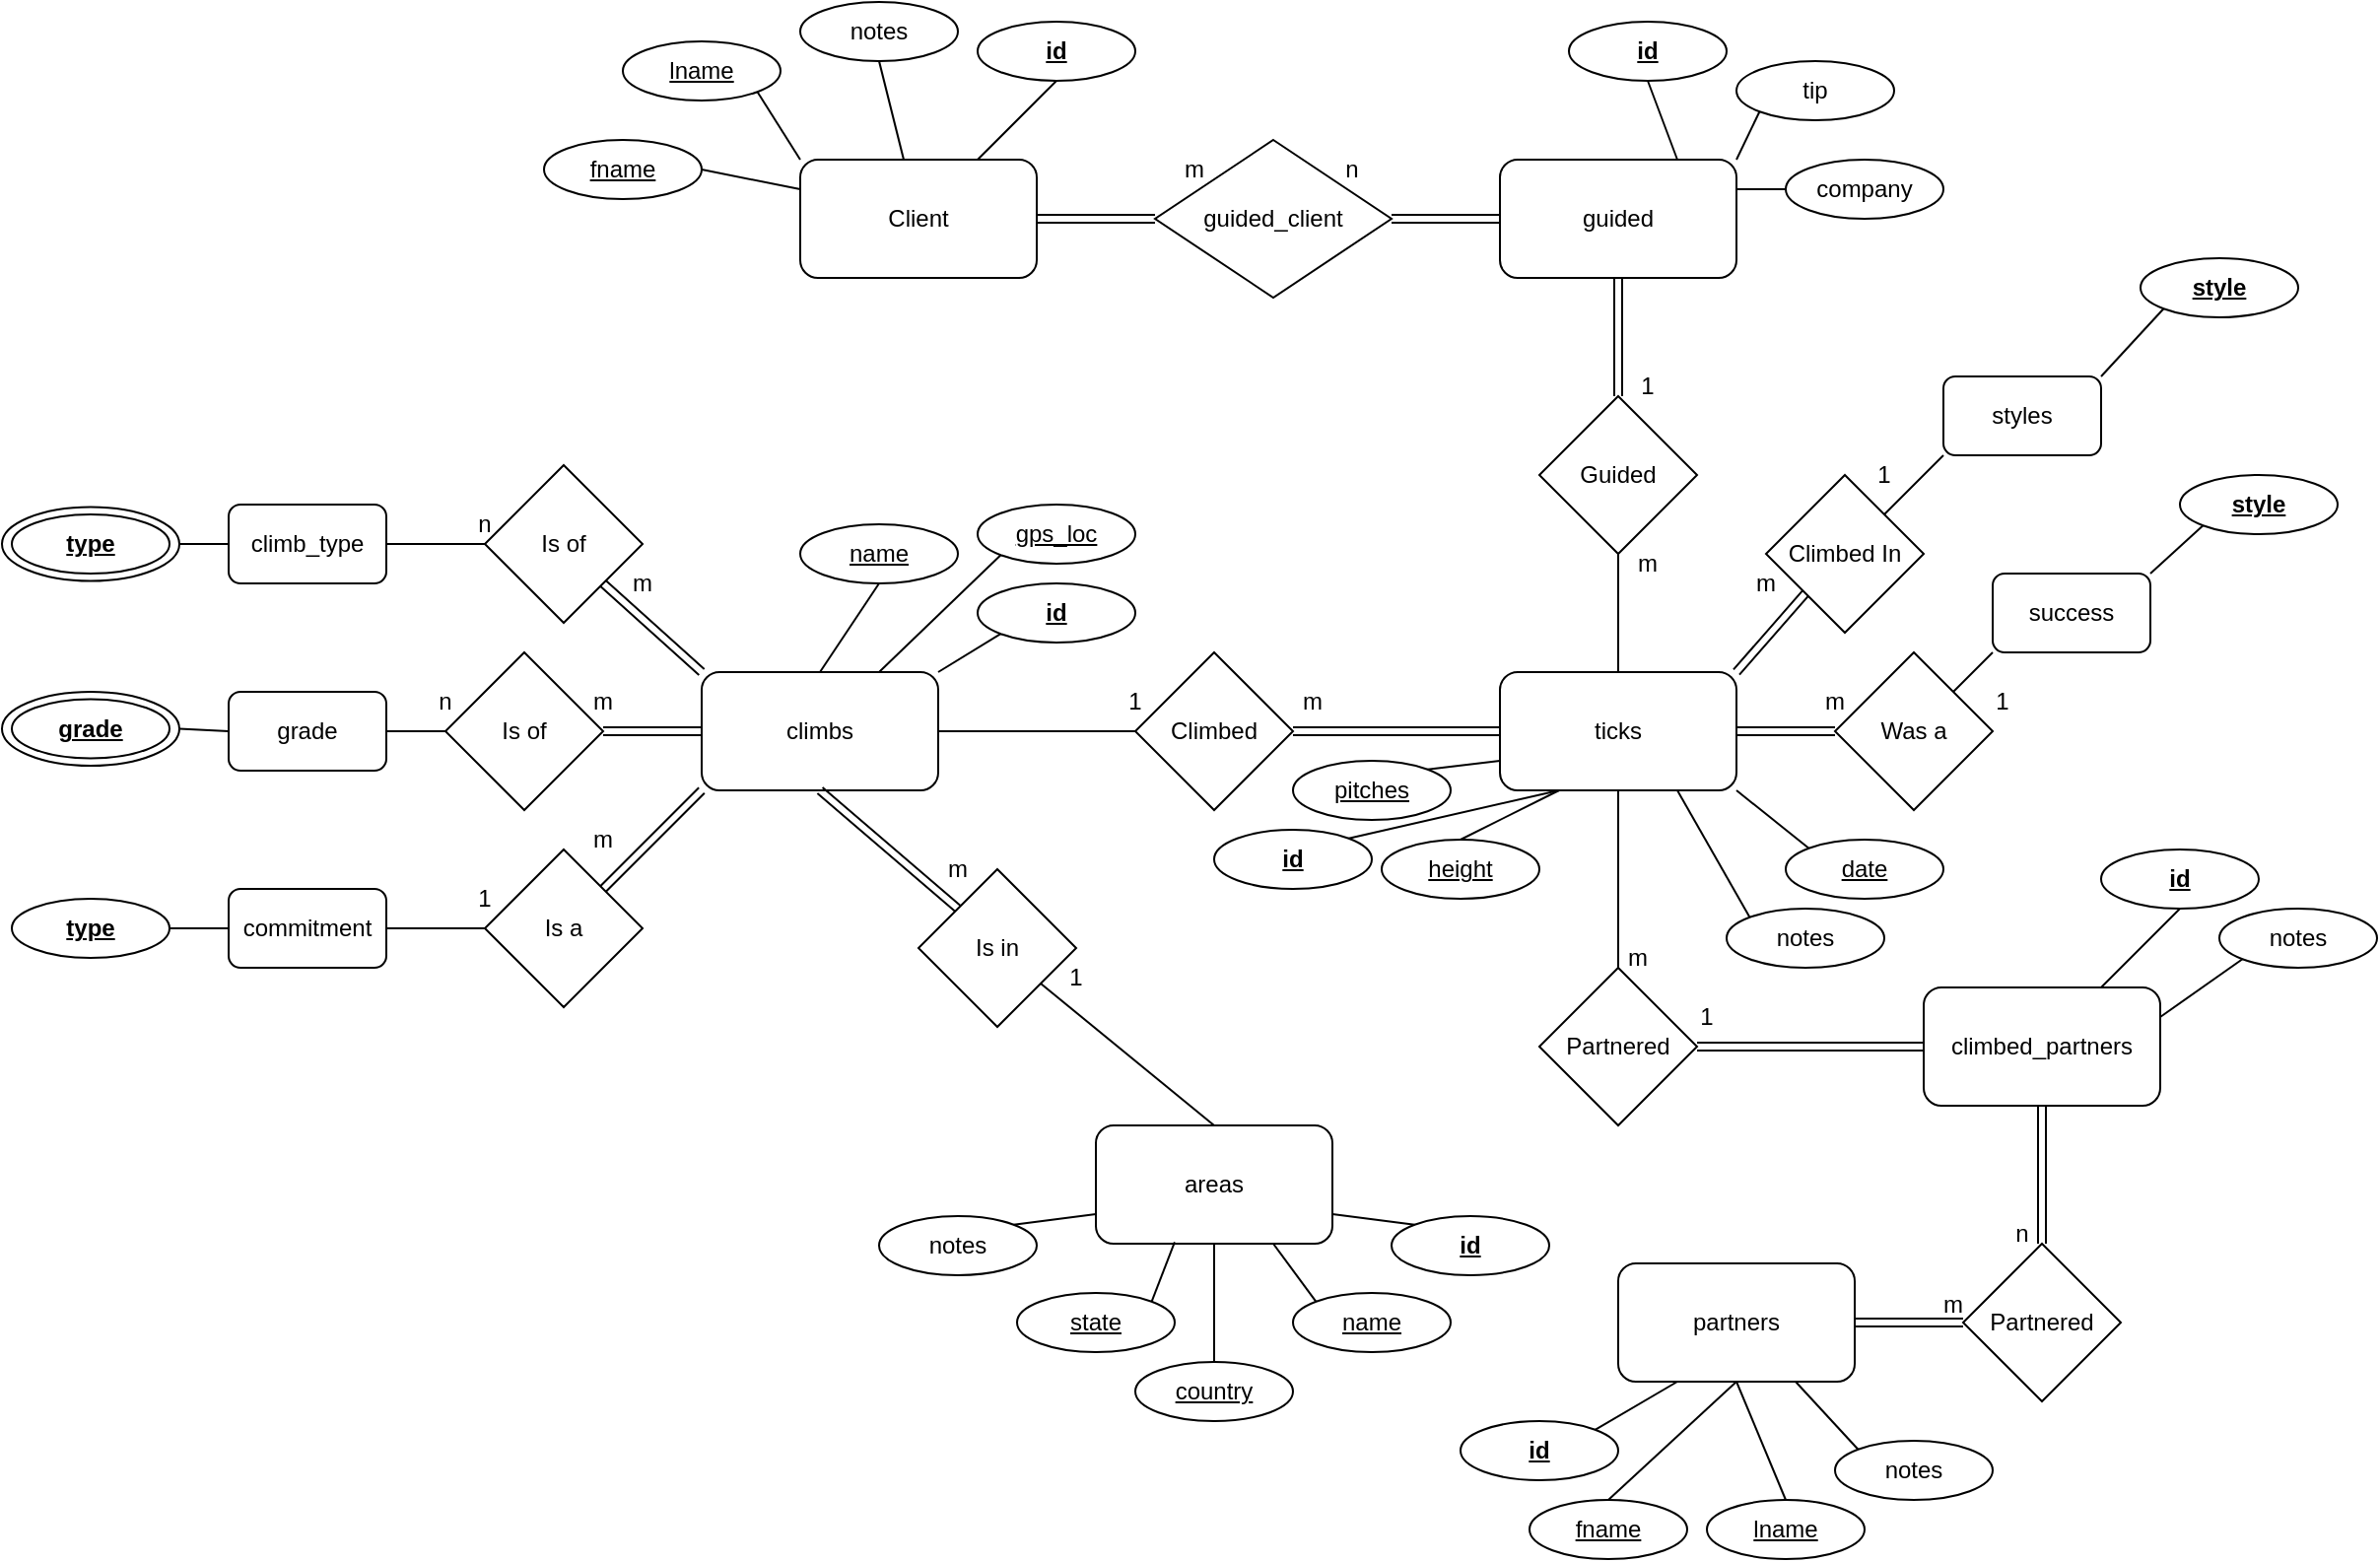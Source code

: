 <mxfile version="27.1.0">
  <diagram name="Page-1" id="pjIAJg9LlEnU3sIg5jWa">
    <mxGraphModel dx="2131" dy="1677" grid="1" gridSize="10" guides="1" tooltips="1" connect="1" arrows="1" fold="1" page="1" pageScale="1" pageWidth="850" pageHeight="1100" math="0" shadow="0">
      <root>
        <mxCell id="0" />
        <mxCell id="1" parent="0" />
        <mxCell id="XlQCdrYtx0BAwSAVHTAr-1" value="&lt;b&gt;&lt;u&gt;type&lt;/u&gt;&lt;/b&gt;" style="ellipse;whiteSpace=wrap;html=1;" vertex="1" parent="1">
          <mxGeometry x="-395" y="136.25" width="90" height="37.5" as="geometry" />
        </mxCell>
        <mxCell id="u381FBx-pdc-xnCqStG9-1" value="ticks" style="rounded=1;whiteSpace=wrap;html=1;" parent="1" vertex="1">
          <mxGeometry x="365" y="220" width="120" height="60" as="geometry" />
        </mxCell>
        <mxCell id="u381FBx-pdc-xnCqStG9-2" value="areas" style="rounded=1;whiteSpace=wrap;html=1;" parent="1" vertex="1">
          <mxGeometry x="160" y="450" width="120" height="60" as="geometry" />
        </mxCell>
        <mxCell id="u381FBx-pdc-xnCqStG9-3" value="climbs" style="rounded=1;whiteSpace=wrap;html=1;" parent="1" vertex="1">
          <mxGeometry x="-40" y="220" width="120" height="60" as="geometry" />
        </mxCell>
        <mxCell id="u381FBx-pdc-xnCqStG9-4" value="Climbed" style="rhombus;whiteSpace=wrap;html=1;" parent="1" vertex="1">
          <mxGeometry x="180" y="210" width="80" height="80" as="geometry" />
        </mxCell>
        <mxCell id="u381FBx-pdc-xnCqStG9-5" value="Is in" style="rhombus;whiteSpace=wrap;html=1;" parent="1" vertex="1">
          <mxGeometry x="70" y="320" width="80" height="80" as="geometry" />
        </mxCell>
        <mxCell id="u381FBx-pdc-xnCqStG9-7" value="" style="endArrow=none;html=1;rounded=0;exitX=1;exitY=0.5;exitDx=0;exitDy=0;entryX=0;entryY=0.5;entryDx=0;entryDy=0;" parent="1" source="u381FBx-pdc-xnCqStG9-3" target="u381FBx-pdc-xnCqStG9-4" edge="1">
          <mxGeometry width="50" height="50" relative="1" as="geometry">
            <mxPoint x="400" y="300" as="sourcePoint" />
            <mxPoint x="450" y="250" as="targetPoint" />
          </mxGeometry>
        </mxCell>
        <mxCell id="u381FBx-pdc-xnCqStG9-8" value="" style="endArrow=none;html=1;rounded=0;exitX=0.5;exitY=0;exitDx=0;exitDy=0;" parent="1" source="u381FBx-pdc-xnCqStG9-2" target="u381FBx-pdc-xnCqStG9-5" edge="1">
          <mxGeometry width="50" height="50" relative="1" as="geometry">
            <mxPoint x="230" y="460" as="sourcePoint" />
            <mxPoint x="315" y="390" as="targetPoint" />
          </mxGeometry>
        </mxCell>
        <mxCell id="u381FBx-pdc-xnCqStG9-10" value="&lt;u style=&quot;&quot;&gt;name&lt;/u&gt;" style="ellipse;whiteSpace=wrap;html=1;fontStyle=0" parent="1" vertex="1">
          <mxGeometry x="10" y="145" width="80" height="30" as="geometry" />
        </mxCell>
        <mxCell id="u381FBx-pdc-xnCqStG9-12" value="&lt;u&gt;height&lt;/u&gt;" style="ellipse;whiteSpace=wrap;html=1;" parent="1" vertex="1">
          <mxGeometry x="305" y="305" width="80" height="30" as="geometry" />
        </mxCell>
        <mxCell id="u381FBx-pdc-xnCqStG9-14" value="&lt;u&gt;gps_loc&lt;/u&gt;" style="ellipse;whiteSpace=wrap;html=1;" parent="1" vertex="1">
          <mxGeometry x="100" y="135" width="80" height="30" as="geometry" />
        </mxCell>
        <mxCell id="u381FBx-pdc-xnCqStG9-15" value="&lt;u&gt;state&lt;/u&gt;" style="ellipse;whiteSpace=wrap;html=1;" parent="1" vertex="1">
          <mxGeometry x="120" y="535" width="80" height="30" as="geometry" />
        </mxCell>
        <mxCell id="u381FBx-pdc-xnCqStG9-16" value="&lt;u&gt;country&lt;/u&gt;" style="ellipse;whiteSpace=wrap;html=1;" parent="1" vertex="1">
          <mxGeometry x="180" y="570" width="80" height="30" as="geometry" />
        </mxCell>
        <mxCell id="u381FBx-pdc-xnCqStG9-18" value="&lt;u&gt;date&lt;/u&gt;" style="ellipse;whiteSpace=wrap;html=1;" parent="1" vertex="1">
          <mxGeometry x="510" y="305" width="80" height="30" as="geometry" />
        </mxCell>
        <mxCell id="u381FBx-pdc-xnCqStG9-19" value="notes" style="ellipse;whiteSpace=wrap;html=1;" parent="1" vertex="1">
          <mxGeometry x="480" y="340" width="80" height="30" as="geometry" />
        </mxCell>
        <mxCell id="u381FBx-pdc-xnCqStG9-22" value="" style="endArrow=none;html=1;rounded=0;entryX=0.5;entryY=0;entryDx=0;entryDy=0;exitX=0.5;exitY=1;exitDx=0;exitDy=0;" parent="1" source="u381FBx-pdc-xnCqStG9-2" target="u381FBx-pdc-xnCqStG9-16" edge="1">
          <mxGeometry width="50" height="50" relative="1" as="geometry">
            <mxPoint x="290" y="370" as="sourcePoint" />
            <mxPoint x="340" y="320" as="targetPoint" />
          </mxGeometry>
        </mxCell>
        <mxCell id="u381FBx-pdc-xnCqStG9-23" value="" style="endArrow=none;html=1;rounded=0;entryX=0.333;entryY=0.987;entryDx=0;entryDy=0;exitX=1;exitY=0;exitDx=0;exitDy=0;entryPerimeter=0;" parent="1" source="u381FBx-pdc-xnCqStG9-15" target="u381FBx-pdc-xnCqStG9-2" edge="1">
          <mxGeometry width="50" height="50" relative="1" as="geometry">
            <mxPoint x="290" y="370" as="sourcePoint" />
            <mxPoint x="340" y="320" as="targetPoint" />
          </mxGeometry>
        </mxCell>
        <mxCell id="u381FBx-pdc-xnCqStG9-24" value="" style="endArrow=none;html=1;rounded=0;entryX=0.75;entryY=0;entryDx=0;entryDy=0;exitX=0;exitY=1;exitDx=0;exitDy=0;" parent="1" source="u381FBx-pdc-xnCqStG9-14" target="u381FBx-pdc-xnCqStG9-3" edge="1">
          <mxGeometry width="50" height="50" relative="1" as="geometry">
            <mxPoint x="290" y="370" as="sourcePoint" />
            <mxPoint x="340" y="320" as="targetPoint" />
          </mxGeometry>
        </mxCell>
        <mxCell id="u381FBx-pdc-xnCqStG9-25" value="" style="endArrow=none;html=1;rounded=0;entryX=0.5;entryY=0;entryDx=0;entryDy=0;exitX=0.25;exitY=1;exitDx=0;exitDy=0;" parent="1" source="u381FBx-pdc-xnCqStG9-1" target="u381FBx-pdc-xnCqStG9-12" edge="1">
          <mxGeometry width="50" height="50" relative="1" as="geometry">
            <mxPoint x="290" y="370" as="sourcePoint" />
            <mxPoint x="340" y="320" as="targetPoint" />
          </mxGeometry>
        </mxCell>
        <mxCell id="u381FBx-pdc-xnCqStG9-27" value="" style="endArrow=none;html=1;rounded=0;entryX=0;entryY=0;entryDx=0;entryDy=0;exitX=0.75;exitY=1;exitDx=0;exitDy=0;" parent="1" source="u381FBx-pdc-xnCqStG9-1" target="u381FBx-pdc-xnCqStG9-19" edge="1">
          <mxGeometry width="50" height="50" relative="1" as="geometry">
            <mxPoint x="480" y="300" as="sourcePoint" />
            <mxPoint x="340" y="320" as="targetPoint" />
          </mxGeometry>
        </mxCell>
        <mxCell id="u381FBx-pdc-xnCqStG9-28" value="" style="endArrow=none;html=1;rounded=0;entryX=0;entryY=0;entryDx=0;entryDy=0;exitX=1;exitY=1;exitDx=0;exitDy=0;" parent="1" source="u381FBx-pdc-xnCqStG9-1" target="u381FBx-pdc-xnCqStG9-18" edge="1">
          <mxGeometry width="50" height="50" relative="1" as="geometry">
            <mxPoint x="290" y="370" as="sourcePoint" />
            <mxPoint x="340" y="320" as="targetPoint" />
          </mxGeometry>
        </mxCell>
        <mxCell id="u381FBx-pdc-xnCqStG9-31" value="" style="endArrow=none;html=1;rounded=0;entryX=0.5;entryY=1;entryDx=0;entryDy=0;exitX=0.5;exitY=0;exitDx=0;exitDy=0;" parent="1" source="u381FBx-pdc-xnCqStG9-3" target="u381FBx-pdc-xnCqStG9-10" edge="1">
          <mxGeometry width="50" height="50" relative="1" as="geometry">
            <mxPoint x="290" y="370" as="sourcePoint" />
            <mxPoint x="340" y="320" as="targetPoint" />
          </mxGeometry>
        </mxCell>
        <mxCell id="mjaT7q6N7JUvEXdUwdz3-1" value="Client" style="rounded=1;whiteSpace=wrap;html=1;" parent="1" vertex="1">
          <mxGeometry x="10" y="-40" width="120" height="60" as="geometry" />
        </mxCell>
        <mxCell id="mjaT7q6N7JUvEXdUwdz3-2" value="Guided" style="rhombus;whiteSpace=wrap;html=1;" parent="1" vertex="1">
          <mxGeometry x="385" y="80" width="80" height="80" as="geometry" />
        </mxCell>
        <mxCell id="mjaT7q6N7JUvEXdUwdz3-4" value="&lt;u&gt;&lt;span style=&quot;font-weight: normal;&quot;&gt;lname&lt;/span&gt;&lt;/u&gt;" style="ellipse;whiteSpace=wrap;html=1;fontStyle=1" parent="1" vertex="1">
          <mxGeometry x="-80" y="-100" width="80" height="30" as="geometry" />
        </mxCell>
        <mxCell id="mjaT7q6N7JUvEXdUwdz3-5" value="&lt;u&gt;fname&lt;/u&gt;" style="ellipse;whiteSpace=wrap;html=1;" parent="1" vertex="1">
          <mxGeometry x="-120" y="-50" width="80" height="30" as="geometry" />
        </mxCell>
        <mxCell id="mjaT7q6N7JUvEXdUwdz3-6" value="notes" style="ellipse;whiteSpace=wrap;html=1;" parent="1" vertex="1">
          <mxGeometry x="10" y="-120" width="80" height="30" as="geometry" />
        </mxCell>
        <mxCell id="mjaT7q6N7JUvEXdUwdz3-7" value="" style="endArrow=none;html=1;rounded=0;entryX=0.5;entryY=1;entryDx=0;entryDy=0;" parent="1" source="mjaT7q6N7JUvEXdUwdz3-1" target="mjaT7q6N7JUvEXdUwdz3-6" edge="1">
          <mxGeometry width="50" height="50" relative="1" as="geometry">
            <mxPoint x="340" y="110" as="sourcePoint" />
            <mxPoint x="390" y="60" as="targetPoint" />
          </mxGeometry>
        </mxCell>
        <mxCell id="mjaT7q6N7JUvEXdUwdz3-8" value="" style="endArrow=none;html=1;rounded=0;entryX=1;entryY=0.5;entryDx=0;entryDy=0;exitX=0;exitY=0.25;exitDx=0;exitDy=0;" parent="1" source="mjaT7q6N7JUvEXdUwdz3-1" target="mjaT7q6N7JUvEXdUwdz3-5" edge="1">
          <mxGeometry width="50" height="50" relative="1" as="geometry">
            <mxPoint x="340" y="110" as="sourcePoint" />
            <mxPoint x="390" y="60" as="targetPoint" />
          </mxGeometry>
        </mxCell>
        <mxCell id="mjaT7q6N7JUvEXdUwdz3-9" value="" style="endArrow=none;html=1;rounded=0;entryX=1;entryY=1;entryDx=0;entryDy=0;exitX=0;exitY=0;exitDx=0;exitDy=0;" parent="1" source="mjaT7q6N7JUvEXdUwdz3-1" target="mjaT7q6N7JUvEXdUwdz3-4" edge="1">
          <mxGeometry width="50" height="50" relative="1" as="geometry">
            <mxPoint x="340" y="110" as="sourcePoint" />
            <mxPoint x="390" y="60" as="targetPoint" />
          </mxGeometry>
        </mxCell>
        <mxCell id="mjaT7q6N7JUvEXdUwdz3-10" value="" style="endArrow=none;html=1;rounded=0;exitX=0.5;exitY=1;exitDx=0;exitDy=0;entryX=0.5;entryY=0;entryDx=0;entryDy=0;" parent="1" source="mjaT7q6N7JUvEXdUwdz3-2" target="u381FBx-pdc-xnCqStG9-1" edge="1">
          <mxGeometry width="50" height="50" relative="1" as="geometry">
            <mxPoint x="270" y="60" as="sourcePoint" />
            <mxPoint x="320" y="110" as="targetPoint" />
          </mxGeometry>
        </mxCell>
        <mxCell id="mjaT7q6N7JUvEXdUwdz3-11" value="" style="shape=link;html=1;rounded=0;exitX=1;exitY=0.5;exitDx=0;exitDy=0;entryX=0;entryY=0.5;entryDx=0;entryDy=0;" parent="1" source="u381FBx-pdc-xnCqStG9-4" target="u381FBx-pdc-xnCqStG9-1" edge="1">
          <mxGeometry width="100" relative="1" as="geometry">
            <mxPoint x="250" y="270" as="sourcePoint" />
            <mxPoint x="350" y="270" as="targetPoint" />
          </mxGeometry>
        </mxCell>
        <mxCell id="mjaT7q6N7JUvEXdUwdz3-13" value="" style="shape=link;html=1;rounded=0;exitX=0.5;exitY=1;exitDx=0;exitDy=0;entryX=0;entryY=0;entryDx=0;entryDy=0;" parent="1" source="u381FBx-pdc-xnCqStG9-3" target="u381FBx-pdc-xnCqStG9-5" edge="1">
          <mxGeometry width="100" relative="1" as="geometry">
            <mxPoint x="270" y="260" as="sourcePoint" />
            <mxPoint x="375" y="260" as="targetPoint" />
          </mxGeometry>
        </mxCell>
        <mxCell id="mjaT7q6N7JUvEXdUwdz3-15" value="tip" style="ellipse;whiteSpace=wrap;html=1;" parent="1" vertex="1">
          <mxGeometry x="485" y="-90" width="80" height="30" as="geometry" />
        </mxCell>
        <mxCell id="mjaT7q6N7JUvEXdUwdz3-16" value="" style="endArrow=none;html=1;rounded=0;entryX=0;entryY=1;entryDx=0;entryDy=0;exitX=1;exitY=0;exitDx=0;exitDy=0;" parent="1" source="TJN2u2GfhKJp5uvYhlMv-1" target="mjaT7q6N7JUvEXdUwdz3-15" edge="1">
          <mxGeometry width="50" height="50" relative="1" as="geometry">
            <mxPoint x="433" y="-15" as="sourcePoint" />
            <mxPoint x="760" y="85" as="targetPoint" />
          </mxGeometry>
        </mxCell>
        <mxCell id="mjaT7q6N7JUvEXdUwdz3-17" value="company" style="ellipse;whiteSpace=wrap;html=1;" parent="1" vertex="1">
          <mxGeometry x="510" y="-40" width="80" height="30" as="geometry" />
        </mxCell>
        <mxCell id="mjaT7q6N7JUvEXdUwdz3-18" value="" style="endArrow=none;html=1;rounded=0;entryX=0;entryY=0.5;entryDx=0;entryDy=0;exitX=1;exitY=0.25;exitDx=0;exitDy=0;" parent="1" source="TJN2u2GfhKJp5uvYhlMv-1" target="mjaT7q6N7JUvEXdUwdz3-17" edge="1">
          <mxGeometry width="50" height="50" relative="1" as="geometry">
            <mxPoint x="450" y="65" as="sourcePoint" />
            <mxPoint x="730" y="35" as="targetPoint" />
          </mxGeometry>
        </mxCell>
        <mxCell id="fCK1g3QAWOQ6e0jzwl2X-3" value="&lt;span style=&quot;font-weight: normal;&quot;&gt;&lt;u&gt;name&lt;/u&gt;&lt;/span&gt;" style="ellipse;whiteSpace=wrap;html=1;fontStyle=1" parent="1" vertex="1">
          <mxGeometry x="260" y="535" width="80" height="30" as="geometry" />
        </mxCell>
        <mxCell id="fCK1g3QAWOQ6e0jzwl2X-4" value="" style="endArrow=none;html=1;rounded=0;entryX=0;entryY=0;entryDx=0;entryDy=0;exitX=0.75;exitY=1;exitDx=0;exitDy=0;" parent="1" source="u381FBx-pdc-xnCqStG9-2" target="fCK1g3QAWOQ6e0jzwl2X-3" edge="1">
          <mxGeometry width="50" height="50" relative="1" as="geometry">
            <mxPoint x="300" y="475" as="sourcePoint" />
            <mxPoint x="420" y="285" as="targetPoint" />
          </mxGeometry>
        </mxCell>
        <mxCell id="fCK1g3QAWOQ6e0jzwl2X-5" value="&lt;u&gt;&lt;b&gt;id&lt;/b&gt;&lt;/u&gt;" style="ellipse;whiteSpace=wrap;html=1;" parent="1" vertex="1">
          <mxGeometry x="220" y="300" width="80" height="30" as="geometry" />
        </mxCell>
        <mxCell id="fCK1g3QAWOQ6e0jzwl2X-6" value="" style="endArrow=none;html=1;rounded=0;entryX=1;entryY=0;entryDx=0;entryDy=0;exitX=0.25;exitY=1;exitDx=0;exitDy=0;" parent="1" source="u381FBx-pdc-xnCqStG9-1" target="fCK1g3QAWOQ6e0jzwl2X-5" edge="1">
          <mxGeometry width="50" height="50" relative="1" as="geometry">
            <mxPoint x="390" y="290" as="sourcePoint" />
            <mxPoint x="245" y="330" as="targetPoint" />
          </mxGeometry>
        </mxCell>
        <mxCell id="fCK1g3QAWOQ6e0jzwl2X-7" value="&lt;u&gt;pitches&lt;/u&gt;" style="ellipse;whiteSpace=wrap;html=1;" parent="1" vertex="1">
          <mxGeometry x="260" y="265" width="80" height="30" as="geometry" />
        </mxCell>
        <mxCell id="fCK1g3QAWOQ6e0jzwl2X-8" value="" style="endArrow=none;html=1;rounded=0;entryX=1;entryY=0;entryDx=0;entryDy=0;exitX=0;exitY=0.75;exitDx=0;exitDy=0;" parent="1" source="u381FBx-pdc-xnCqStG9-1" target="fCK1g3QAWOQ6e0jzwl2X-7" edge="1">
          <mxGeometry width="50" height="50" relative="1" as="geometry">
            <mxPoint x="360" y="350" as="sourcePoint" />
            <mxPoint x="215" y="450" as="targetPoint" />
          </mxGeometry>
        </mxCell>
        <mxCell id="Vq4revZP997IAZp1gWe8-1" value="notes" style="ellipse;whiteSpace=wrap;html=1;" parent="1" vertex="1">
          <mxGeometry x="50" y="496" width="80" height="30" as="geometry" />
        </mxCell>
        <mxCell id="Vq4revZP997IAZp1gWe8-2" value="" style="endArrow=none;html=1;rounded=0;entryX=0;entryY=0.75;entryDx=0;entryDy=0;exitX=1;exitY=0;exitDx=0;exitDy=0;" parent="1" source="Vq4revZP997IAZp1gWe8-1" target="u381FBx-pdc-xnCqStG9-2" edge="1">
          <mxGeometry width="50" height="50" relative="1" as="geometry">
            <mxPoint x="220" y="331" as="sourcePoint" />
            <mxPoint x="130" y="470" as="targetPoint" />
          </mxGeometry>
        </mxCell>
        <mxCell id="DVMkECVBWYwaIGz7BZdw-1" value="&lt;b style=&quot;&quot;&gt;&lt;u&gt;id&lt;/u&gt;&lt;/b&gt;" style="ellipse;whiteSpace=wrap;html=1;" parent="1" vertex="1">
          <mxGeometry x="100" y="-110" width="80" height="30" as="geometry" />
        </mxCell>
        <mxCell id="DVMkECVBWYwaIGz7BZdw-2" value="" style="endArrow=none;html=1;rounded=0;entryX=0.5;entryY=1;entryDx=0;entryDy=0;exitX=0.75;exitY=0;exitDx=0;exitDy=0;" parent="1" source="mjaT7q6N7JUvEXdUwdz3-1" target="DVMkECVBWYwaIGz7BZdw-1" edge="1">
          <mxGeometry width="50" height="50" relative="1" as="geometry">
            <mxPoint x="230" y="-85" as="sourcePoint" />
            <mxPoint x="610" as="targetPoint" />
          </mxGeometry>
        </mxCell>
        <mxCell id="DVMkECVBWYwaIGz7BZdw-3" value="&lt;b&gt;&lt;u&gt;id&lt;/u&gt;&lt;/b&gt;" style="ellipse;whiteSpace=wrap;html=1;" parent="1" vertex="1">
          <mxGeometry x="100" y="175" width="80" height="30" as="geometry" />
        </mxCell>
        <mxCell id="DVMkECVBWYwaIGz7BZdw-4" value="" style="endArrow=none;html=1;rounded=0;entryX=0;entryY=1;entryDx=0;entryDy=0;exitX=1;exitY=0;exitDx=0;exitDy=0;" parent="1" source="u381FBx-pdc-xnCqStG9-3" target="DVMkECVBWYwaIGz7BZdw-3" edge="1">
          <mxGeometry width="50" height="50" relative="1" as="geometry">
            <mxPoint x="103" y="220" as="sourcePoint" />
            <mxPoint x="430" y="320" as="targetPoint" />
          </mxGeometry>
        </mxCell>
        <mxCell id="DVMkECVBWYwaIGz7BZdw-5" value="&lt;u style=&quot;&quot;&gt;id&lt;/u&gt;" style="ellipse;whiteSpace=wrap;html=1;fontStyle=1" parent="1" vertex="1">
          <mxGeometry x="310" y="496" width="80" height="30" as="geometry" />
        </mxCell>
        <mxCell id="DVMkECVBWYwaIGz7BZdw-6" value="" style="endArrow=none;html=1;rounded=0;entryX=0;entryY=0;entryDx=0;entryDy=0;exitX=1;exitY=0.75;exitDx=0;exitDy=0;" parent="1" source="u381FBx-pdc-xnCqStG9-2" target="DVMkECVBWYwaIGz7BZdw-5" edge="1">
          <mxGeometry width="50" height="50" relative="1" as="geometry">
            <mxPoint x="300" y="471" as="sourcePoint" />
            <mxPoint x="470" y="246" as="targetPoint" />
          </mxGeometry>
        </mxCell>
        <mxCell id="DVMkECVBWYwaIGz7BZdw-7" value="Climbed In" style="rhombus;whiteSpace=wrap;html=1;" parent="1" vertex="1">
          <mxGeometry x="500" y="120" width="80" height="80" as="geometry" />
        </mxCell>
        <mxCell id="DVMkECVBWYwaIGz7BZdw-8" value="" style="shape=link;html=1;rounded=0;entryX=1;entryY=0;entryDx=0;entryDy=0;exitX=0;exitY=1;exitDx=0;exitDy=0;" parent="1" source="DVMkECVBWYwaIGz7BZdw-7" target="u381FBx-pdc-xnCqStG9-1" edge="1">
          <mxGeometry width="100" relative="1" as="geometry">
            <mxPoint x="300" y="290" as="sourcePoint" />
            <mxPoint x="400" y="290" as="targetPoint" />
          </mxGeometry>
        </mxCell>
        <mxCell id="DVMkECVBWYwaIGz7BZdw-9" value="styles" style="rounded=1;whiteSpace=wrap;html=1;" parent="1" vertex="1">
          <mxGeometry x="590" y="70" width="80" height="40" as="geometry" />
        </mxCell>
        <mxCell id="DVMkECVBWYwaIGz7BZdw-10" value="" style="endArrow=none;html=1;rounded=0;exitX=1;exitY=0;exitDx=0;exitDy=0;entryX=0;entryY=1;entryDx=0;entryDy=0;" parent="1" source="DVMkECVBWYwaIGz7BZdw-7" target="DVMkECVBWYwaIGz7BZdw-9" edge="1">
          <mxGeometry width="50" height="50" relative="1" as="geometry">
            <mxPoint x="550" y="110" as="sourcePoint" />
            <mxPoint x="600" y="60" as="targetPoint" />
          </mxGeometry>
        </mxCell>
        <mxCell id="DVMkECVBWYwaIGz7BZdw-11" value="&lt;b&gt;&lt;u&gt;style&lt;/u&gt;&lt;/b&gt;" style="ellipse;whiteSpace=wrap;html=1;" parent="1" vertex="1">
          <mxGeometry x="690" y="10" width="80" height="30" as="geometry" />
        </mxCell>
        <mxCell id="DVMkECVBWYwaIGz7BZdw-12" value="" style="endArrow=none;html=1;rounded=0;entryX=0;entryY=1;entryDx=0;entryDy=0;exitX=0.75;exitY=0;exitDx=0;exitDy=0;" parent="1" target="DVMkECVBWYwaIGz7BZdw-11" edge="1">
          <mxGeometry width="50" height="50" relative="1" as="geometry">
            <mxPoint x="670" y="70" as="sourcePoint" />
            <mxPoint x="1180" y="110" as="targetPoint" />
          </mxGeometry>
        </mxCell>
        <mxCell id="DVMkECVBWYwaIGz7BZdw-13" value="Was a" style="rhombus;whiteSpace=wrap;html=1;" parent="1" vertex="1">
          <mxGeometry x="535" y="210" width="80" height="80" as="geometry" />
        </mxCell>
        <mxCell id="DVMkECVBWYwaIGz7BZdw-14" value="" style="shape=link;html=1;rounded=0;entryX=1;entryY=0.5;entryDx=0;entryDy=0;exitX=0;exitY=0.5;exitDx=0;exitDy=0;" parent="1" source="DVMkECVBWYwaIGz7BZdw-13" target="u381FBx-pdc-xnCqStG9-1" edge="1">
          <mxGeometry width="100" relative="1" as="geometry">
            <mxPoint x="335" y="380" as="sourcePoint" />
            <mxPoint x="520" y="310" as="targetPoint" />
          </mxGeometry>
        </mxCell>
        <mxCell id="DVMkECVBWYwaIGz7BZdw-15" value="success" style="rounded=1;whiteSpace=wrap;html=1;" parent="1" vertex="1">
          <mxGeometry x="615" y="170" width="80" height="40" as="geometry" />
        </mxCell>
        <mxCell id="DVMkECVBWYwaIGz7BZdw-16" value="" style="endArrow=none;html=1;rounded=0;exitX=1;exitY=0;exitDx=0;exitDy=0;entryX=0;entryY=1;entryDx=0;entryDy=0;" parent="1" source="DVMkECVBWYwaIGz7BZdw-13" target="DVMkECVBWYwaIGz7BZdw-15" edge="1">
          <mxGeometry width="50" height="50" relative="1" as="geometry">
            <mxPoint x="585" y="200" as="sourcePoint" />
            <mxPoint x="635" y="150" as="targetPoint" />
          </mxGeometry>
        </mxCell>
        <mxCell id="DVMkECVBWYwaIGz7BZdw-17" value="&lt;b&gt;&lt;u&gt;style&lt;/u&gt;&lt;/b&gt;" style="ellipse;whiteSpace=wrap;html=1;" parent="1" vertex="1">
          <mxGeometry x="710" y="120" width="80" height="30" as="geometry" />
        </mxCell>
        <mxCell id="DVMkECVBWYwaIGz7BZdw-18" value="" style="endArrow=none;html=1;rounded=0;entryX=0;entryY=1;entryDx=0;entryDy=0;exitX=1;exitY=0;exitDx=0;exitDy=0;" parent="1" source="DVMkECVBWYwaIGz7BZdw-15" target="DVMkECVBWYwaIGz7BZdw-17" edge="1">
          <mxGeometry width="50" height="50" relative="1" as="geometry">
            <mxPoint x="705" y="160" as="sourcePoint" />
            <mxPoint x="1215" y="200" as="targetPoint" />
          </mxGeometry>
        </mxCell>
        <mxCell id="DVMkECVBWYwaIGz7BZdw-19" value="Is of" style="rhombus;whiteSpace=wrap;html=1;" parent="1" vertex="1">
          <mxGeometry x="-170" y="210" width="80" height="80" as="geometry" />
        </mxCell>
        <mxCell id="DVMkECVBWYwaIGz7BZdw-20" value="" style="shape=link;html=1;rounded=0;exitX=1;exitY=0.5;exitDx=0;exitDy=0;entryX=0;entryY=0.5;entryDx=0;entryDy=0;" parent="1" source="DVMkECVBWYwaIGz7BZdw-19" target="u381FBx-pdc-xnCqStG9-3" edge="1">
          <mxGeometry width="100" relative="1" as="geometry">
            <mxPoint x="130" y="230" as="sourcePoint" />
            <mxPoint x="-30" y="250" as="targetPoint" />
          </mxGeometry>
        </mxCell>
        <mxCell id="DVMkECVBWYwaIGz7BZdw-21" value="grade" style="rounded=1;whiteSpace=wrap;html=1;" parent="1" vertex="1">
          <mxGeometry x="-280" y="230" width="80" height="40" as="geometry" />
        </mxCell>
        <mxCell id="DVMkECVBWYwaIGz7BZdw-23" value="" style="endArrow=none;html=1;rounded=0;exitX=0;exitY=0.5;exitDx=0;exitDy=0;entryX=1;entryY=0.5;entryDx=0;entryDy=0;" parent="1" source="DVMkECVBWYwaIGz7BZdw-21" target="XlQCdrYtx0BAwSAVHTAr-2" edge="1">
          <mxGeometry width="50" height="50" relative="1" as="geometry">
            <mxPoint x="160" y="260" as="sourcePoint" />
            <mxPoint x="-300" y="280" as="targetPoint" />
          </mxGeometry>
        </mxCell>
        <mxCell id="DVMkECVBWYwaIGz7BZdw-24" value="" style="endArrow=none;html=1;rounded=0;entryX=1;entryY=0.5;entryDx=0;entryDy=0;exitX=0;exitY=0.5;exitDx=0;exitDy=0;" parent="1" source="DVMkECVBWYwaIGz7BZdw-19" target="DVMkECVBWYwaIGz7BZdw-21" edge="1">
          <mxGeometry width="50" height="50" relative="1" as="geometry">
            <mxPoint x="-240" y="370" as="sourcePoint" />
            <mxPoint x="-190" y="320" as="targetPoint" />
          </mxGeometry>
        </mxCell>
        <mxCell id="DVMkECVBWYwaIGz7BZdw-27" value="Is a" style="rhombus;whiteSpace=wrap;html=1;" parent="1" vertex="1">
          <mxGeometry x="-150" y="310" width="80" height="80" as="geometry" />
        </mxCell>
        <mxCell id="DVMkECVBWYwaIGz7BZdw-28" value="" style="shape=link;html=1;rounded=0;exitX=0;exitY=1;exitDx=0;exitDy=0;entryX=1;entryY=0;entryDx=0;entryDy=0;" parent="1" source="u381FBx-pdc-xnCqStG9-3" target="DVMkECVBWYwaIGz7BZdw-27" edge="1">
          <mxGeometry width="100" relative="1" as="geometry">
            <mxPoint x="20" y="230" as="sourcePoint" />
            <mxPoint x="120" y="230" as="targetPoint" />
          </mxGeometry>
        </mxCell>
        <mxCell id="DVMkECVBWYwaIGz7BZdw-29" value="commitment" style="rounded=1;whiteSpace=wrap;html=1;" parent="1" vertex="1">
          <mxGeometry x="-280" y="330" width="80" height="40" as="geometry" />
        </mxCell>
        <mxCell id="DVMkECVBWYwaIGz7BZdw-30" value="" style="endArrow=none;html=1;rounded=0;entryX=1;entryY=0.5;entryDx=0;entryDy=0;exitX=0;exitY=0.5;exitDx=0;exitDy=0;" parent="1" source="DVMkECVBWYwaIGz7BZdw-29" target="DVMkECVBWYwaIGz7BZdw-32" edge="1">
          <mxGeometry width="50" height="50" relative="1" as="geometry">
            <mxPoint x="160" y="360" as="sourcePoint" />
            <mxPoint x="210" y="310" as="targetPoint" />
          </mxGeometry>
        </mxCell>
        <mxCell id="DVMkECVBWYwaIGz7BZdw-31" value="" style="endArrow=none;html=1;rounded=0;entryX=1;entryY=0.5;entryDx=0;entryDy=0;exitX=0;exitY=0.5;exitDx=0;exitDy=0;" parent="1" source="DVMkECVBWYwaIGz7BZdw-27" target="DVMkECVBWYwaIGz7BZdw-29" edge="1">
          <mxGeometry width="50" height="50" relative="1" as="geometry">
            <mxPoint x="-160" y="350" as="sourcePoint" />
            <mxPoint x="-180" y="420" as="targetPoint" />
          </mxGeometry>
        </mxCell>
        <mxCell id="DVMkECVBWYwaIGz7BZdw-32" value="&lt;u&gt;&lt;b&gt;type&lt;/b&gt;&lt;/u&gt;" style="ellipse;whiteSpace=wrap;html=1;" parent="1" vertex="1">
          <mxGeometry x="-390" y="335" width="80" height="30" as="geometry" />
        </mxCell>
        <mxCell id="DVMkECVBWYwaIGz7BZdw-33" value="Is of" style="rhombus;whiteSpace=wrap;html=1;" parent="1" vertex="1">
          <mxGeometry x="-150" y="115" width="80" height="80" as="geometry" />
        </mxCell>
        <mxCell id="DVMkECVBWYwaIGz7BZdw-34" value="climb_type" style="rounded=1;whiteSpace=wrap;html=1;" parent="1" vertex="1">
          <mxGeometry x="-280" y="135" width="80" height="40" as="geometry" />
        </mxCell>
        <mxCell id="DVMkECVBWYwaIGz7BZdw-35" value="" style="endArrow=none;html=1;rounded=0;exitX=0;exitY=0.5;exitDx=0;exitDy=0;entryX=1;entryY=0.5;entryDx=0;entryDy=0;" parent="1" source="DVMkECVBWYwaIGz7BZdw-34" target="XlQCdrYtx0BAwSAVHTAr-1" edge="1">
          <mxGeometry width="50" height="50" relative="1" as="geometry">
            <mxPoint x="160" y="165" as="sourcePoint" />
            <mxPoint x="-290" y="190" as="targetPoint" />
          </mxGeometry>
        </mxCell>
        <mxCell id="DVMkECVBWYwaIGz7BZdw-36" value="" style="endArrow=none;html=1;rounded=0;entryX=1;entryY=0.5;entryDx=0;entryDy=0;exitX=0;exitY=0.5;exitDx=0;exitDy=0;" parent="1" source="DVMkECVBWYwaIGz7BZdw-33" target="DVMkECVBWYwaIGz7BZdw-34" edge="1">
          <mxGeometry width="50" height="50" relative="1" as="geometry">
            <mxPoint x="-160" y="155" as="sourcePoint" />
            <mxPoint x="-180" y="225" as="targetPoint" />
          </mxGeometry>
        </mxCell>
        <mxCell id="DVMkECVBWYwaIGz7BZdw-37" value="&lt;u&gt;&lt;b&gt;type&lt;/b&gt;&lt;/u&gt;" style="ellipse;whiteSpace=wrap;html=1;" parent="1" vertex="1">
          <mxGeometry x="-390" y="140" width="80" height="30" as="geometry" />
        </mxCell>
        <mxCell id="DVMkECVBWYwaIGz7BZdw-38" value="" style="shape=link;html=1;rounded=0;exitX=1;exitY=1;exitDx=0;exitDy=0;entryX=0;entryY=0;entryDx=0;entryDy=0;" parent="1" source="DVMkECVBWYwaIGz7BZdw-33" target="u381FBx-pdc-xnCqStG9-3" edge="1">
          <mxGeometry width="100" relative="1" as="geometry">
            <mxPoint x="20" y="230" as="sourcePoint" />
            <mxPoint x="120" y="230" as="targetPoint" />
          </mxGeometry>
        </mxCell>
        <mxCell id="TJN2u2GfhKJp5uvYhlMv-1" value="guided" style="rounded=1;whiteSpace=wrap;html=1;" parent="1" vertex="1">
          <mxGeometry x="365" y="-40" width="120" height="60" as="geometry" />
        </mxCell>
        <mxCell id="TJN2u2GfhKJp5uvYhlMv-2" value="" style="shape=link;html=1;rounded=0;fontSize=12;startSize=8;endSize=8;curved=1;entryX=0.5;entryY=1;entryDx=0;entryDy=0;exitX=0.5;exitY=0;exitDx=0;exitDy=0;" parent="1" source="mjaT7q6N7JUvEXdUwdz3-2" target="TJN2u2GfhKJp5uvYhlMv-1" edge="1">
          <mxGeometry width="100" relative="1" as="geometry">
            <mxPoint x="200" y="80" as="sourcePoint" />
            <mxPoint x="300" y="80" as="targetPoint" />
          </mxGeometry>
        </mxCell>
        <mxCell id="TJN2u2GfhKJp5uvYhlMv-3" value="&lt;b&gt;&lt;u&gt;id&lt;/u&gt;&lt;/b&gt;" style="ellipse;whiteSpace=wrap;html=1;" parent="1" vertex="1">
          <mxGeometry x="400" y="-110" width="80" height="30" as="geometry" />
        </mxCell>
        <mxCell id="TJN2u2GfhKJp5uvYhlMv-4" value="" style="endArrow=none;html=1;rounded=0;entryX=0.5;entryY=1;entryDx=0;entryDy=0;exitX=0.75;exitY=0;exitDx=0;exitDy=0;" parent="1" source="TJN2u2GfhKJp5uvYhlMv-1" target="TJN2u2GfhKJp5uvYhlMv-3" edge="1">
          <mxGeometry width="50" height="50" relative="1" as="geometry">
            <mxPoint x="365" y="160" as="sourcePoint" />
            <mxPoint x="720" y="145" as="targetPoint" />
          </mxGeometry>
        </mxCell>
        <mxCell id="TJN2u2GfhKJp5uvYhlMv-5" value="guided_client" style="rhombus;whiteSpace=wrap;html=1;" parent="1" vertex="1">
          <mxGeometry x="190" y="-50" width="120" height="80" as="geometry" />
        </mxCell>
        <mxCell id="TJN2u2GfhKJp5uvYhlMv-7" value="" style="shape=link;html=1;rounded=0;fontSize=12;startSize=8;endSize=8;curved=1;entryX=0;entryY=0.5;entryDx=0;entryDy=0;exitX=1;exitY=0.5;exitDx=0;exitDy=0;" parent="1" source="mjaT7q6N7JUvEXdUwdz3-1" target="TJN2u2GfhKJp5uvYhlMv-5" edge="1">
          <mxGeometry width="100" relative="1" as="geometry">
            <mxPoint x="240" y="80" as="sourcePoint" />
            <mxPoint x="340" y="80" as="targetPoint" />
          </mxGeometry>
        </mxCell>
        <mxCell id="TJN2u2GfhKJp5uvYhlMv-8" value="" style="shape=link;html=1;rounded=0;fontSize=12;startSize=8;endSize=8;curved=1;entryX=0;entryY=0.5;entryDx=0;entryDy=0;exitX=1;exitY=0.5;exitDx=0;exitDy=0;" parent="1" source="TJN2u2GfhKJp5uvYhlMv-5" target="TJN2u2GfhKJp5uvYhlMv-1" edge="1">
          <mxGeometry width="100" relative="1" as="geometry">
            <mxPoint x="240" y="80" as="sourcePoint" />
            <mxPoint x="340" y="80" as="targetPoint" />
          </mxGeometry>
        </mxCell>
        <mxCell id="TJN2u2GfhKJp5uvYhlMv-9" value="m" style="text;html=1;align=center;verticalAlign=middle;whiteSpace=wrap;rounded=0;" parent="1" vertex="1">
          <mxGeometry x="180" y="-50" width="60" height="30" as="geometry" />
        </mxCell>
        <mxCell id="TJN2u2GfhKJp5uvYhlMv-10" value="n" style="text;html=1;align=center;verticalAlign=middle;whiteSpace=wrap;rounded=0;" parent="1" vertex="1">
          <mxGeometry x="260" y="-50" width="60" height="30" as="geometry" />
        </mxCell>
        <mxCell id="TJN2u2GfhKJp5uvYhlMv-11" value="1" style="text;html=1;align=center;verticalAlign=middle;whiteSpace=wrap;rounded=0;" parent="1" vertex="1">
          <mxGeometry x="410" y="60" width="60" height="30" as="geometry" />
        </mxCell>
        <mxCell id="TJN2u2GfhKJp5uvYhlMv-12" value="m" style="text;html=1;align=center;verticalAlign=middle;whiteSpace=wrap;rounded=0;" parent="1" vertex="1">
          <mxGeometry x="410" y="150" width="60" height="30" as="geometry" />
        </mxCell>
        <mxCell id="re_808kjpUthGbcYHgLk-1" value="Partnered" style="rhombus;whiteSpace=wrap;html=1;" parent="1" vertex="1">
          <mxGeometry x="385" y="370" width="80" height="80" as="geometry" />
        </mxCell>
        <mxCell id="re_808kjpUthGbcYHgLk-2" value="" style="endArrow=none;html=1;rounded=0;exitX=0.5;exitY=0;exitDx=0;exitDy=0;entryX=0.5;entryY=1;entryDx=0;entryDy=0;" parent="1" source="re_808kjpUthGbcYHgLk-1" target="u381FBx-pdc-xnCqStG9-1" edge="1">
          <mxGeometry width="50" height="50" relative="1" as="geometry">
            <mxPoint x="435" y="170" as="sourcePoint" />
            <mxPoint x="435" y="230" as="targetPoint" />
          </mxGeometry>
        </mxCell>
        <mxCell id="re_808kjpUthGbcYHgLk-3" value="" style="shape=link;html=1;rounded=0;fontSize=12;startSize=8;endSize=8;curved=1;exitX=1;exitY=0.5;exitDx=0;exitDy=0;entryX=0;entryY=0.5;entryDx=0;entryDy=0;" parent="1" source="re_808kjpUthGbcYHgLk-1" target="re_808kjpUthGbcYHgLk-4" edge="1">
          <mxGeometry width="100" relative="1" as="geometry">
            <mxPoint x="435" y="90" as="sourcePoint" />
            <mxPoint x="600" y="410" as="targetPoint" />
          </mxGeometry>
        </mxCell>
        <mxCell id="re_808kjpUthGbcYHgLk-4" value="climbed_partners" style="rounded=1;whiteSpace=wrap;html=1;" parent="1" vertex="1">
          <mxGeometry x="580" y="380" width="120" height="60" as="geometry" />
        </mxCell>
        <mxCell id="re_808kjpUthGbcYHgLk-5" value="&lt;b&gt;&lt;u&gt;id&lt;/u&gt;&lt;/b&gt;" style="ellipse;whiteSpace=wrap;html=1;" parent="1" vertex="1">
          <mxGeometry x="670" y="310" width="80" height="30" as="geometry" />
        </mxCell>
        <mxCell id="re_808kjpUthGbcYHgLk-6" value="" style="endArrow=none;html=1;rounded=0;entryX=0.5;entryY=1;entryDx=0;entryDy=0;exitX=0.75;exitY=0;exitDx=0;exitDy=0;" parent="1" source="re_808kjpUthGbcYHgLk-4" target="re_808kjpUthGbcYHgLk-5" edge="1">
          <mxGeometry width="50" height="50" relative="1" as="geometry">
            <mxPoint x="680" y="385" as="sourcePoint" />
            <mxPoint x="990" y="565" as="targetPoint" />
          </mxGeometry>
        </mxCell>
        <mxCell id="re_808kjpUthGbcYHgLk-7" value="notes" style="ellipse;whiteSpace=wrap;html=1;" parent="1" vertex="1">
          <mxGeometry x="730" y="340" width="80" height="30" as="geometry" />
        </mxCell>
        <mxCell id="re_808kjpUthGbcYHgLk-8" value="" style="endArrow=none;html=1;rounded=0;entryX=0;entryY=1;entryDx=0;entryDy=0;exitX=1;exitY=0.25;exitDx=0;exitDy=0;" parent="1" source="re_808kjpUthGbcYHgLk-4" target="re_808kjpUthGbcYHgLk-7" edge="1">
          <mxGeometry width="50" height="50" relative="1" as="geometry">
            <mxPoint x="730" y="410" as="sourcePoint" />
            <mxPoint x="1050" y="595" as="targetPoint" />
          </mxGeometry>
        </mxCell>
        <mxCell id="re_808kjpUthGbcYHgLk-9" value="partners" style="rounded=1;whiteSpace=wrap;html=1;" parent="1" vertex="1">
          <mxGeometry x="425" y="520" width="120" height="60" as="geometry" />
        </mxCell>
        <mxCell id="re_808kjpUthGbcYHgLk-10" value="Partnered" style="rhombus;whiteSpace=wrap;html=1;snapToPoint=0;" parent="1" vertex="1">
          <mxGeometry x="600" y="510" width="80" height="80" as="geometry" />
        </mxCell>
        <mxCell id="re_808kjpUthGbcYHgLk-11" value="" style="shape=link;html=1;rounded=0;fontSize=12;startSize=8;endSize=8;curved=1;exitX=0.5;exitY=0;exitDx=0;exitDy=0;entryX=0.5;entryY=1;entryDx=0;entryDy=0;" parent="1" source="re_808kjpUthGbcYHgLk-10" target="re_808kjpUthGbcYHgLk-4" edge="1">
          <mxGeometry width="100" relative="1" as="geometry">
            <mxPoint x="475" y="420" as="sourcePoint" />
            <mxPoint x="590" y="420" as="targetPoint" />
          </mxGeometry>
        </mxCell>
        <mxCell id="re_808kjpUthGbcYHgLk-12" value="" style="shape=link;html=1;rounded=0;fontSize=12;startSize=8;endSize=8;curved=1;exitX=1;exitY=0.5;exitDx=0;exitDy=0;entryX=0;entryY=0.5;entryDx=0;entryDy=0;" parent="1" source="re_808kjpUthGbcYHgLk-9" target="re_808kjpUthGbcYHgLk-10" edge="1">
          <mxGeometry width="100" relative="1" as="geometry">
            <mxPoint x="485" y="430" as="sourcePoint" />
            <mxPoint x="500" y="520" as="targetPoint" />
          </mxGeometry>
        </mxCell>
        <mxCell id="re_808kjpUthGbcYHgLk-13" value="&lt;b&gt;&lt;u&gt;id&lt;/u&gt;&lt;/b&gt;" style="ellipse;whiteSpace=wrap;html=1;" parent="1" vertex="1">
          <mxGeometry x="345" y="600" width="80" height="30" as="geometry" />
        </mxCell>
        <mxCell id="re_808kjpUthGbcYHgLk-14" value="" style="endArrow=none;html=1;rounded=0;entryX=1;entryY=0;entryDx=0;entryDy=0;exitX=0.25;exitY=1;exitDx=0;exitDy=0;" parent="1" source="re_808kjpUthGbcYHgLk-9" target="re_808kjpUthGbcYHgLk-13" edge="1">
          <mxGeometry width="50" height="50" relative="1" as="geometry">
            <mxPoint x="345" y="670" as="sourcePoint" />
            <mxPoint x="665" y="855" as="targetPoint" />
          </mxGeometry>
        </mxCell>
        <mxCell id="re_808kjpUthGbcYHgLk-15" value="&lt;u&gt;fname&lt;/u&gt;" style="ellipse;whiteSpace=wrap;html=1;" parent="1" vertex="1">
          <mxGeometry x="380" y="640" width="80" height="30" as="geometry" />
        </mxCell>
        <mxCell id="re_808kjpUthGbcYHgLk-16" value="" style="endArrow=none;html=1;rounded=0;entryX=0.5;entryY=0;entryDx=0;entryDy=0;exitX=0.5;exitY=1;exitDx=0;exitDy=0;" parent="1" source="re_808kjpUthGbcYHgLk-9" target="re_808kjpUthGbcYHgLk-15" edge="1">
          <mxGeometry width="50" height="50" relative="1" as="geometry">
            <mxPoint x="435" y="590" as="sourcePoint" />
            <mxPoint x="675" y="865" as="targetPoint" />
          </mxGeometry>
        </mxCell>
        <mxCell id="re_808kjpUthGbcYHgLk-17" value="&lt;u style=&quot;&quot;&gt;lname&lt;/u&gt;" style="ellipse;whiteSpace=wrap;html=1;" parent="1" vertex="1">
          <mxGeometry x="470" y="640" width="80" height="30" as="geometry" />
        </mxCell>
        <mxCell id="re_808kjpUthGbcYHgLk-18" value="" style="endArrow=none;html=1;rounded=0;entryX=0.5;entryY=0;entryDx=0;entryDy=0;exitX=0.5;exitY=1;exitDx=0;exitDy=0;" parent="1" source="re_808kjpUthGbcYHgLk-9" target="re_808kjpUthGbcYHgLk-17" edge="1">
          <mxGeometry width="50" height="50" relative="1" as="geometry">
            <mxPoint x="445" y="600" as="sourcePoint" />
            <mxPoint x="685" y="875" as="targetPoint" />
          </mxGeometry>
        </mxCell>
        <mxCell id="re_808kjpUthGbcYHgLk-19" value="notes" style="ellipse;whiteSpace=wrap;html=1;" parent="1" vertex="1">
          <mxGeometry x="535" y="610" width="80" height="30" as="geometry" />
        </mxCell>
        <mxCell id="re_808kjpUthGbcYHgLk-20" value="" style="endArrow=none;html=1;rounded=0;entryX=0;entryY=0;entryDx=0;entryDy=0;exitX=0.75;exitY=1;exitDx=0;exitDy=0;" parent="1" source="re_808kjpUthGbcYHgLk-9" target="re_808kjpUthGbcYHgLk-19" edge="1">
          <mxGeometry width="50" height="50" relative="1" as="geometry">
            <mxPoint x="615" y="590" as="sourcePoint" />
            <mxPoint x="855" y="865" as="targetPoint" />
          </mxGeometry>
        </mxCell>
        <mxCell id="re_808kjpUthGbcYHgLk-21" value="1" style="text;html=1;align=center;verticalAlign=middle;whiteSpace=wrap;rounded=0;" parent="1" vertex="1">
          <mxGeometry x="530" y="105" width="60" height="30" as="geometry" />
        </mxCell>
        <mxCell id="re_808kjpUthGbcYHgLk-25" value="m" style="text;html=1;align=center;verticalAlign=middle;whiteSpace=wrap;rounded=0;" parent="1" vertex="1">
          <mxGeometry x="470" y="160" width="60" height="30" as="geometry" />
        </mxCell>
        <mxCell id="re_808kjpUthGbcYHgLk-26" value="1" style="text;html=1;align=center;verticalAlign=middle;whiteSpace=wrap;rounded=0;" parent="1" vertex="1">
          <mxGeometry x="590" y="220" width="60" height="30" as="geometry" />
        </mxCell>
        <mxCell id="re_808kjpUthGbcYHgLk-33" value="m" style="text;html=1;align=center;verticalAlign=middle;whiteSpace=wrap;rounded=0;" parent="1" vertex="1">
          <mxGeometry x="505" y="220" width="60" height="30" as="geometry" />
        </mxCell>
        <mxCell id="re_808kjpUthGbcYHgLk-34" value="1" style="text;html=1;align=center;verticalAlign=middle;whiteSpace=wrap;rounded=0;" parent="1" vertex="1">
          <mxGeometry x="440" y="380" width="60" height="30" as="geometry" />
        </mxCell>
        <mxCell id="re_808kjpUthGbcYHgLk-35" value="m" style="text;html=1;align=center;verticalAlign=middle;whiteSpace=wrap;rounded=0;" parent="1" vertex="1">
          <mxGeometry x="405" y="350" width="60" height="30" as="geometry" />
        </mxCell>
        <mxCell id="re_808kjpUthGbcYHgLk-36" value="m" style="text;html=1;align=center;verticalAlign=middle;whiteSpace=wrap;rounded=0;" parent="1" vertex="1">
          <mxGeometry x="565" y="526" width="60" height="30" as="geometry" />
        </mxCell>
        <mxCell id="re_808kjpUthGbcYHgLk-37" value="n" style="text;html=1;align=center;verticalAlign=middle;whiteSpace=wrap;rounded=0;" parent="1" vertex="1">
          <mxGeometry x="600" y="490" width="60" height="30" as="geometry" />
        </mxCell>
        <mxCell id="re_808kjpUthGbcYHgLk-38" value="1" style="text;html=1;align=center;verticalAlign=middle;whiteSpace=wrap;rounded=0;" parent="1" vertex="1">
          <mxGeometry x="150" y="220" width="60" height="30" as="geometry" />
        </mxCell>
        <mxCell id="re_808kjpUthGbcYHgLk-39" value="m" style="text;html=1;align=center;verticalAlign=middle;whiteSpace=wrap;rounded=0;" parent="1" vertex="1">
          <mxGeometry x="240" y="220" width="60" height="30" as="geometry" />
        </mxCell>
        <mxCell id="re_808kjpUthGbcYHgLk-40" value="n" style="text;html=1;align=center;verticalAlign=middle;whiteSpace=wrap;rounded=0;" parent="1" vertex="1">
          <mxGeometry x="-180" y="130" width="60" height="30" as="geometry" />
        </mxCell>
        <mxCell id="re_808kjpUthGbcYHgLk-42" value="1" style="text;html=1;align=center;verticalAlign=middle;whiteSpace=wrap;rounded=0;" parent="1" vertex="1">
          <mxGeometry x="-180" y="320" width="60" height="30" as="geometry" />
        </mxCell>
        <mxCell id="re_808kjpUthGbcYHgLk-43" value="n" style="text;html=1;align=center;verticalAlign=middle;whiteSpace=wrap;rounded=0;" parent="1" vertex="1">
          <mxGeometry x="-200" y="220" width="60" height="30" as="geometry" />
        </mxCell>
        <mxCell id="re_808kjpUthGbcYHgLk-44" value="m" style="text;html=1;align=center;verticalAlign=middle;whiteSpace=wrap;rounded=0;" parent="1" vertex="1">
          <mxGeometry x="-100" y="160" width="60" height="30" as="geometry" />
        </mxCell>
        <mxCell id="re_808kjpUthGbcYHgLk-45" value="m" style="text;html=1;align=center;verticalAlign=middle;whiteSpace=wrap;rounded=0;" parent="1" vertex="1">
          <mxGeometry x="-120" y="290" width="60" height="30" as="geometry" />
        </mxCell>
        <mxCell id="re_808kjpUthGbcYHgLk-46" value="m" style="text;html=1;align=center;verticalAlign=middle;whiteSpace=wrap;rounded=0;" parent="1" vertex="1">
          <mxGeometry x="-120" y="220" width="60" height="30" as="geometry" />
        </mxCell>
        <mxCell id="re_808kjpUthGbcYHgLk-47" value="1" style="text;html=1;align=center;verticalAlign=middle;whiteSpace=wrap;rounded=0;" parent="1" vertex="1">
          <mxGeometry x="120" y="360" width="60" height="30" as="geometry" />
        </mxCell>
        <mxCell id="re_808kjpUthGbcYHgLk-48" value="m" style="text;html=1;align=center;verticalAlign=middle;whiteSpace=wrap;rounded=0;" parent="1" vertex="1">
          <mxGeometry x="60" y="305" width="60" height="30" as="geometry" />
        </mxCell>
        <mxCell id="XlQCdrYtx0BAwSAVHTAr-2" value="&lt;b&gt;&lt;u&gt;type&lt;/u&gt;&lt;/b&gt;" style="ellipse;whiteSpace=wrap;html=1;" vertex="1" parent="1">
          <mxGeometry x="-395" y="230" width="90" height="37.5" as="geometry" />
        </mxCell>
        <mxCell id="XlQCdrYtx0BAwSAVHTAr-3" value="&lt;u&gt;&lt;b&gt;grade&lt;/b&gt;&lt;/u&gt;" style="ellipse;whiteSpace=wrap;html=1;" vertex="1" parent="1">
          <mxGeometry x="-390" y="233.75" width="80" height="30" as="geometry" />
        </mxCell>
      </root>
    </mxGraphModel>
  </diagram>
</mxfile>

